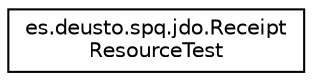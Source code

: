 digraph "Representación gráfica de la clase"
{
 // LATEX_PDF_SIZE
  edge [fontname="Helvetica",fontsize="10",labelfontname="Helvetica",labelfontsize="10"];
  node [fontname="Helvetica",fontsize="10",shape=record];
  rankdir="LR";
  Node0 [label="es.deusto.spq.jdo.Receipt\lResourceTest",height=0.2,width=0.4,color="black", fillcolor="white", style="filled",URL="$classes_1_1deusto_1_1spq_1_1jdo_1_1_receipt_resource_test.html",tooltip=" "];
}
